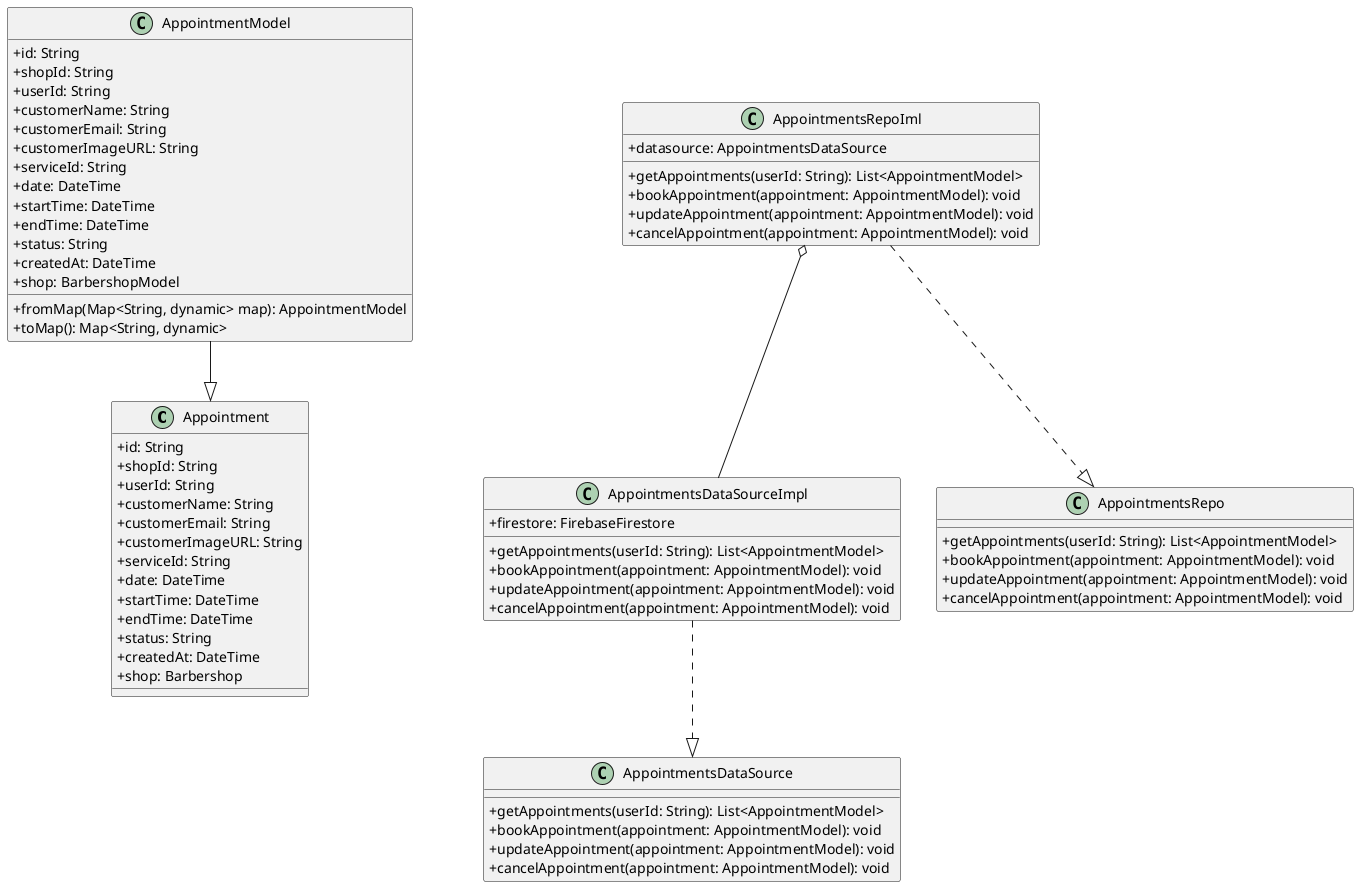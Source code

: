 
@startuml class_diagram3
skinparam classAttributeIconSize 0


class Appointment {
    + id: String
    + shopId: String
    +  userId: String
    +  customerName: String
    +  customerEmail: String
    +  customerImageURL: String
    +  serviceId: String
    +  date: DateTime
    +  startTime: DateTime
    +  endTime: DateTime
    +  status: String
    +  createdAt: DateTime
    +  shop: Barbershop
}
class AppointmentModel {
    + id: String
    + shopId: String
    +  userId: String
    +  customerName: String
    +  customerEmail: String
    +  customerImageURL: String
    +  serviceId: String
    +  date: DateTime
    +  startTime: DateTime
    +  endTime: DateTime
    +  status: String
    +  createdAt: DateTime
    +  shop: BarbershopModel
    + fromMap(Map<String, dynamic> map): AppointmentModel
    + toMap(): Map<String, dynamic>
}


class AppointmentsDataSource {
    + getAppointments(userId: String): List<AppointmentModel>
    + bookAppointment(appointment: AppointmentModel): void
    + updateAppointment(appointment: AppointmentModel): void
    + cancelAppointment(appointment: AppointmentModel): void
}
class AppointmentsDataSourceImpl {
    + firestore: FirebaseFirestore
    + getAppointments(userId: String): List<AppointmentModel>
    + bookAppointment(appointment: AppointmentModel): void
    + updateAppointment(appointment: AppointmentModel): void
    + cancelAppointment(appointment: AppointmentModel): void
}

class AppointmentsRepo {
    + getAppointments(userId: String): List<AppointmentModel>
    + bookAppointment(appointment: AppointmentModel): void
    + updateAppointment(appointment: AppointmentModel): void
    + cancelAppointment(appointment: AppointmentModel): void
}
class AppointmentsRepoIml {
    + datasource: AppointmentsDataSource
    + getAppointments(userId: String): List<AppointmentModel>
    + bookAppointment(appointment: AppointmentModel): void
    + updateAppointment(appointment: AppointmentModel): void
    + cancelAppointment(appointment: AppointmentModel): void
}

' Appointment Relationships
AppointmentModel --|> Appointment
AppointmentsDataSourceImpl ..|> AppointmentsDataSource
AppointmentsRepoIml ..|> AppointmentsRepo
AppointmentsRepoIml o-- AppointmentsDataSourceImpl

@enduml